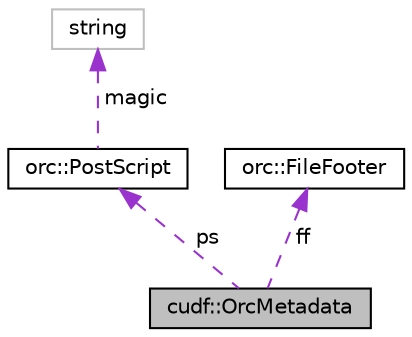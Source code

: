 digraph "cudf::OrcMetadata"
{
  edge [fontname="Helvetica",fontsize="10",labelfontname="Helvetica",labelfontsize="10"];
  node [fontname="Helvetica",fontsize="10",shape=record];
  Node1 [label="cudf::OrcMetadata",height=0.2,width=0.4,color="black", fillcolor="grey75", style="filled", fontcolor="black"];
  Node2 -> Node1 [dir="back",color="darkorchid3",fontsize="10",style="dashed",label=" ps" ,fontname="Helvetica"];
  Node2 [label="orc::PostScript",height=0.2,width=0.4,color="black", fillcolor="white", style="filled",URL="$structorc_1_1PostScript.html"];
  Node3 -> Node2 [dir="back",color="darkorchid3",fontsize="10",style="dashed",label=" magic" ,fontname="Helvetica"];
  Node3 [label="string",height=0.2,width=0.4,color="grey75", fillcolor="white", style="filled"];
  Node4 -> Node1 [dir="back",color="darkorchid3",fontsize="10",style="dashed",label=" ff" ,fontname="Helvetica"];
  Node4 [label="orc::FileFooter",height=0.2,width=0.4,color="black", fillcolor="white", style="filled",URL="$structorc_1_1FileFooter.html"];
}
